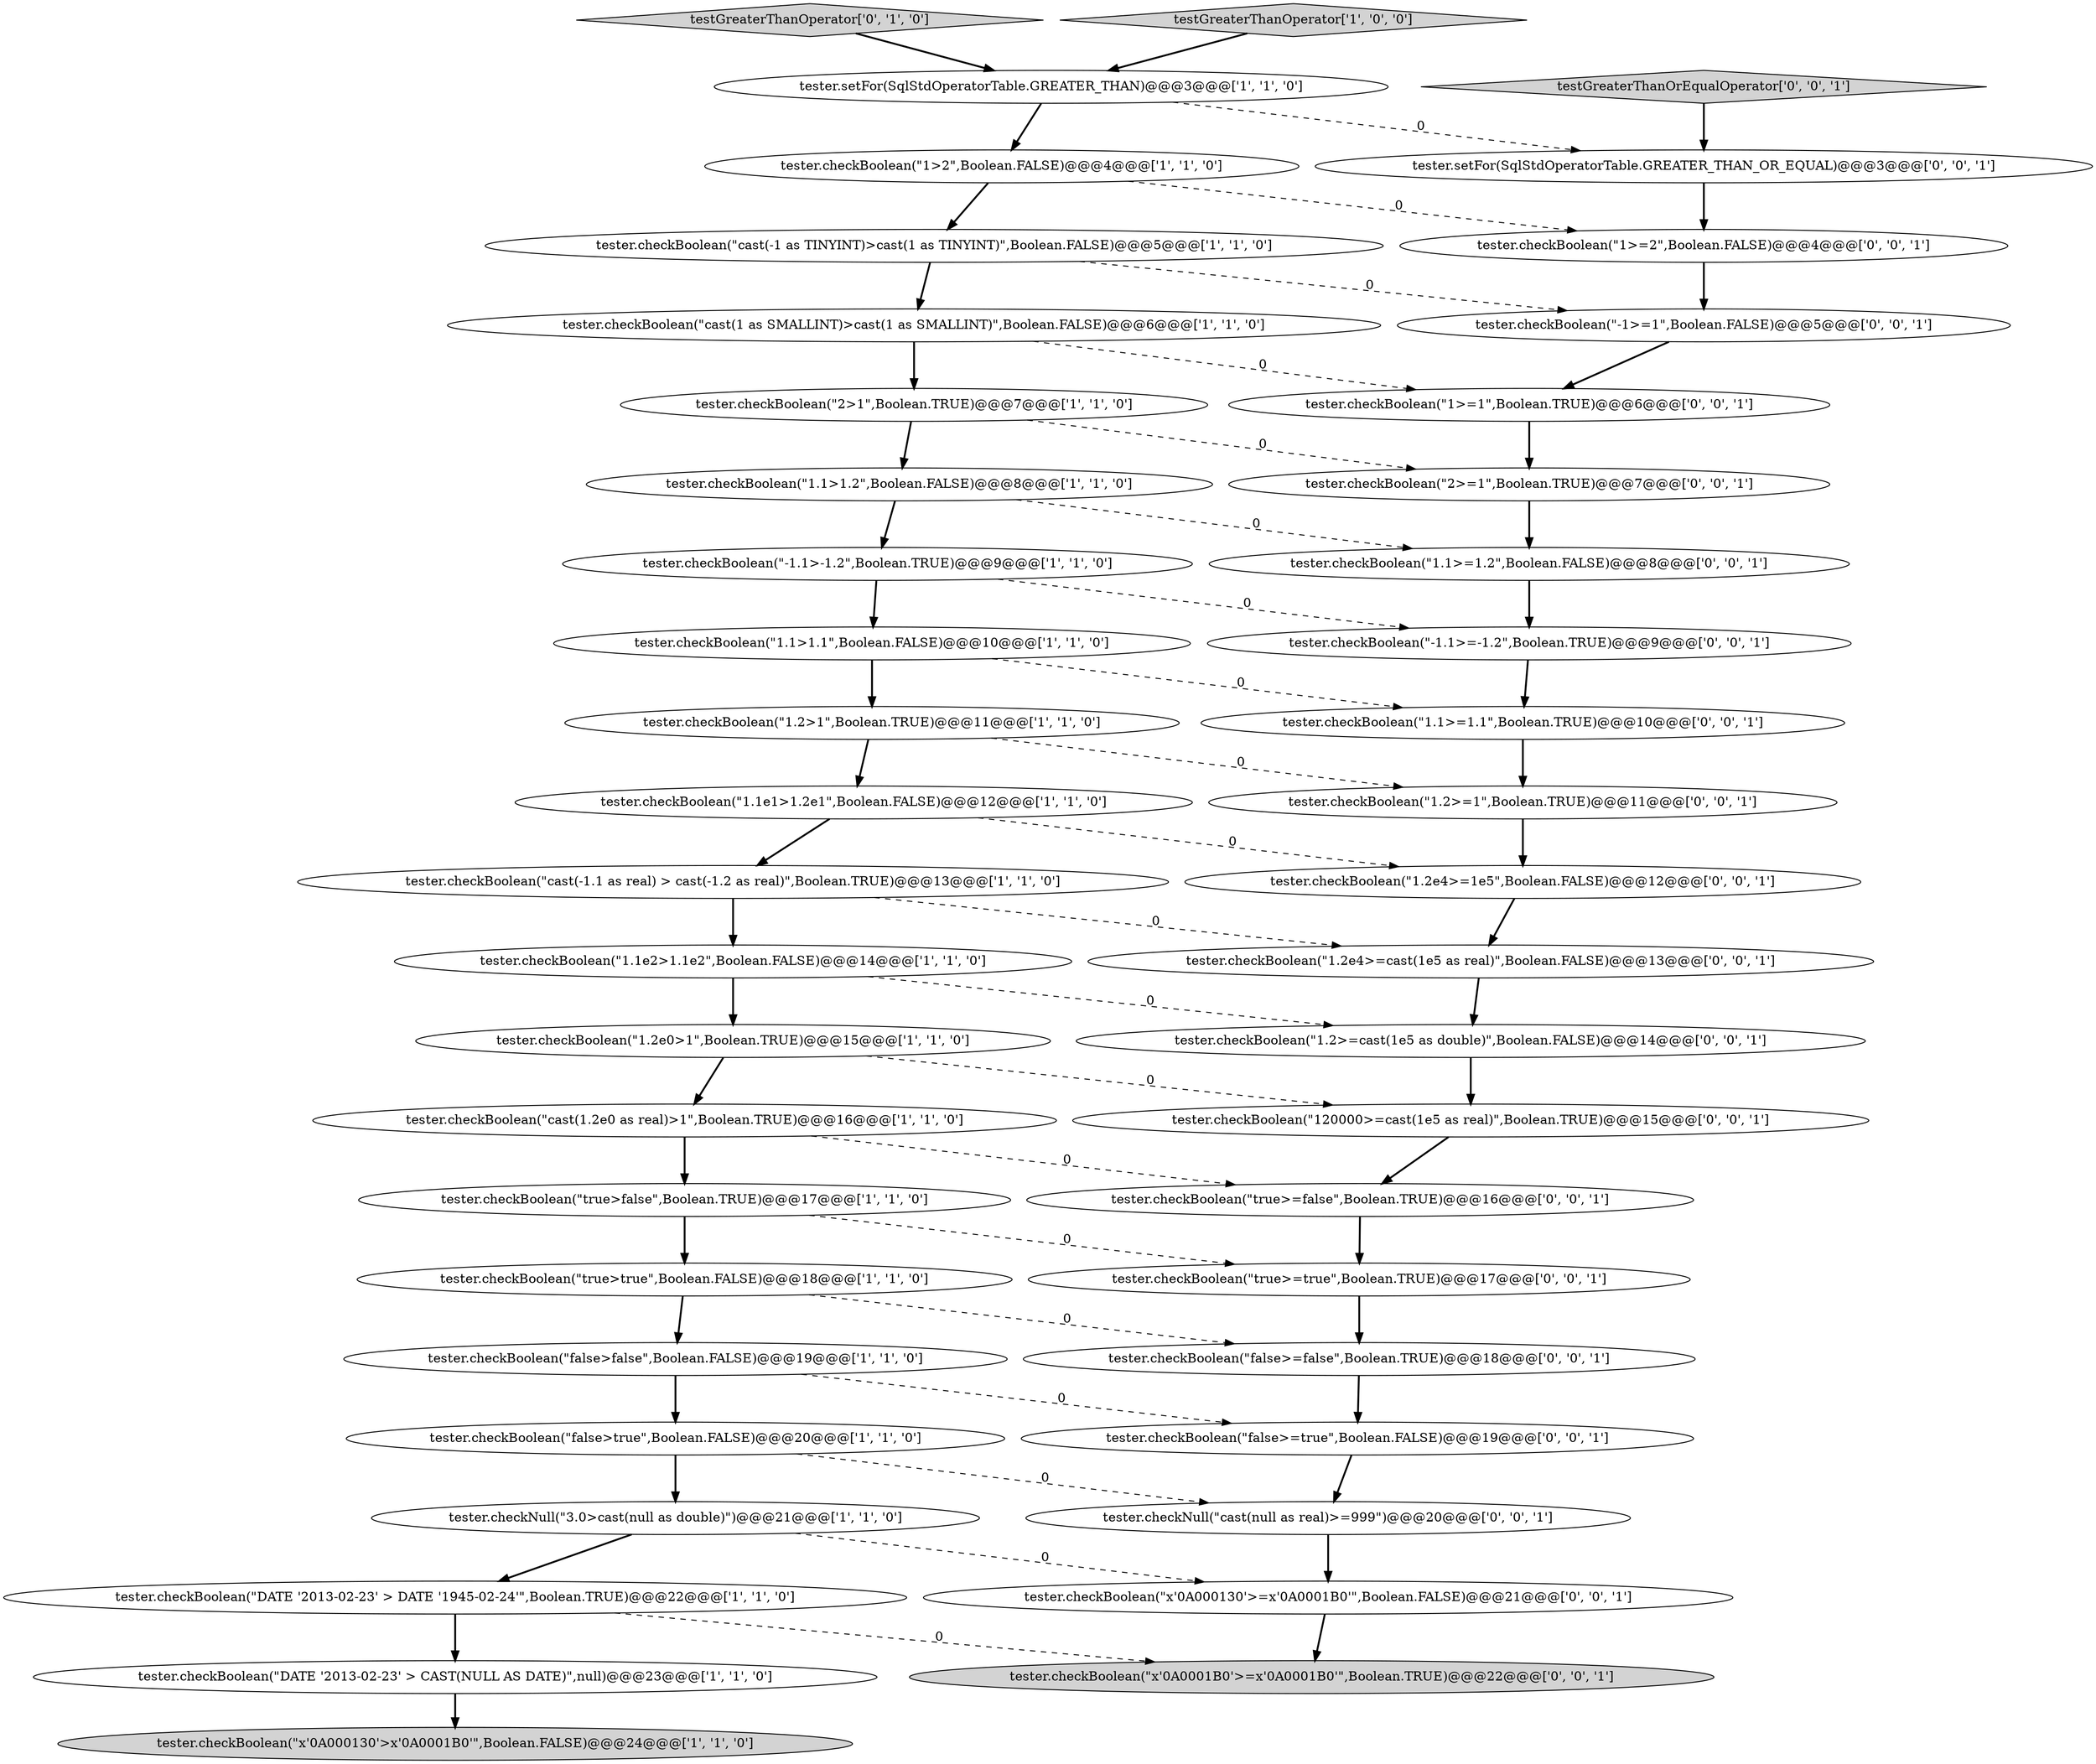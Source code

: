 digraph {
7 [style = filled, label = "tester.checkBoolean(\"cast(-1.1 as real) > cast(-1.2 as real)\",Boolean.TRUE)@@@13@@@['1', '1', '0']", fillcolor = white, shape = ellipse image = "AAA0AAABBB1BBB"];
21 [style = filled, label = "tester.checkBoolean(\"true>true\",Boolean.FALSE)@@@18@@@['1', '1', '0']", fillcolor = white, shape = ellipse image = "AAA0AAABBB1BBB"];
33 [style = filled, label = "tester.checkBoolean(\"true>=false\",Boolean.TRUE)@@@16@@@['0', '0', '1']", fillcolor = white, shape = ellipse image = "AAA0AAABBB3BBB"];
8 [style = filled, label = "tester.setFor(SqlStdOperatorTable.GREATER_THAN)@@@3@@@['1', '1', '0']", fillcolor = white, shape = ellipse image = "AAA0AAABBB1BBB"];
44 [style = filled, label = "tester.checkBoolean(\"1.1>=1.1\",Boolean.TRUE)@@@10@@@['0', '0', '1']", fillcolor = white, shape = ellipse image = "AAA0AAABBB3BBB"];
41 [style = filled, label = "tester.checkBoolean(\"1.2e4>=cast(1e5 as real)\",Boolean.FALSE)@@@13@@@['0', '0', '1']", fillcolor = white, shape = ellipse image = "AAA0AAABBB3BBB"];
3 [style = filled, label = "tester.checkBoolean(\"true>false\",Boolean.TRUE)@@@17@@@['1', '1', '0']", fillcolor = white, shape = ellipse image = "AAA0AAABBB1BBB"];
39 [style = filled, label = "tester.checkBoolean(\"true>=true\",Boolean.TRUE)@@@17@@@['0', '0', '1']", fillcolor = white, shape = ellipse image = "AAA0AAABBB3BBB"];
43 [style = filled, label = "tester.checkNull(\"cast(null as real)>=999\")@@@20@@@['0', '0', '1']", fillcolor = white, shape = ellipse image = "AAA0AAABBB3BBB"];
31 [style = filled, label = "tester.checkBoolean(\"120000>=cast(1e5 as real)\",Boolean.TRUE)@@@15@@@['0', '0', '1']", fillcolor = white, shape = ellipse image = "AAA0AAABBB3BBB"];
17 [style = filled, label = "tester.checkBoolean(\"1>2\",Boolean.FALSE)@@@4@@@['1', '1', '0']", fillcolor = white, shape = ellipse image = "AAA0AAABBB1BBB"];
16 [style = filled, label = "tester.checkBoolean(\"cast(-1 as TINYINT)>cast(1 as TINYINT)\",Boolean.FALSE)@@@5@@@['1', '1', '0']", fillcolor = white, shape = ellipse image = "AAA0AAABBB1BBB"];
23 [style = filled, label = "testGreaterThanOperator['0', '1', '0']", fillcolor = lightgray, shape = diamond image = "AAA0AAABBB2BBB"];
13 [style = filled, label = "tester.checkBoolean(\"1.1e2>1.1e2\",Boolean.FALSE)@@@14@@@['1', '1', '0']", fillcolor = white, shape = ellipse image = "AAA0AAABBB1BBB"];
26 [style = filled, label = "tester.checkBoolean(\"1.2e4>=1e5\",Boolean.FALSE)@@@12@@@['0', '0', '1']", fillcolor = white, shape = ellipse image = "AAA0AAABBB3BBB"];
12 [style = filled, label = "tester.checkBoolean(\"1.2>1\",Boolean.TRUE)@@@11@@@['1', '1', '0']", fillcolor = white, shape = ellipse image = "AAA0AAABBB1BBB"];
10 [style = filled, label = "tester.checkBoolean(\"DATE '2013-02-23' > CAST(NULL AS DATE)\",null)@@@23@@@['1', '1', '0']", fillcolor = white, shape = ellipse image = "AAA0AAABBB1BBB"];
14 [style = filled, label = "tester.checkBoolean(\"1.1>1.2\",Boolean.FALSE)@@@8@@@['1', '1', '0']", fillcolor = white, shape = ellipse image = "AAA0AAABBB1BBB"];
40 [style = filled, label = "tester.setFor(SqlStdOperatorTable.GREATER_THAN_OR_EQUAL)@@@3@@@['0', '0', '1']", fillcolor = white, shape = ellipse image = "AAA0AAABBB3BBB"];
27 [style = filled, label = "testGreaterThanOrEqualOperator['0', '0', '1']", fillcolor = lightgray, shape = diamond image = "AAA0AAABBB3BBB"];
0 [style = filled, label = "tester.checkBoolean(\"-1.1>-1.2\",Boolean.TRUE)@@@9@@@['1', '1', '0']", fillcolor = white, shape = ellipse image = "AAA0AAABBB1BBB"];
22 [style = filled, label = "testGreaterThanOperator['1', '0', '0']", fillcolor = lightgray, shape = diamond image = "AAA0AAABBB1BBB"];
1 [style = filled, label = "tester.checkBoolean(\"1.1e1>1.2e1\",Boolean.FALSE)@@@12@@@['1', '1', '0']", fillcolor = white, shape = ellipse image = "AAA0AAABBB1BBB"];
38 [style = filled, label = "tester.checkBoolean(\"-1.1>=-1.2\",Boolean.TRUE)@@@9@@@['0', '0', '1']", fillcolor = white, shape = ellipse image = "AAA0AAABBB3BBB"];
11 [style = filled, label = "tester.checkBoolean(\"false>true\",Boolean.FALSE)@@@20@@@['1', '1', '0']", fillcolor = white, shape = ellipse image = "AAA0AAABBB1BBB"];
24 [style = filled, label = "tester.checkBoolean(\"x'0A0001B0'>=x'0A0001B0'\",Boolean.TRUE)@@@22@@@['0', '0', '1']", fillcolor = lightgray, shape = ellipse image = "AAA0AAABBB3BBB"];
20 [style = filled, label = "tester.checkBoolean(\"false>false\",Boolean.FALSE)@@@19@@@['1', '1', '0']", fillcolor = white, shape = ellipse image = "AAA0AAABBB1BBB"];
28 [style = filled, label = "tester.checkBoolean(\"1>=1\",Boolean.TRUE)@@@6@@@['0', '0', '1']", fillcolor = white, shape = ellipse image = "AAA0AAABBB3BBB"];
36 [style = filled, label = "tester.checkBoolean(\"1.2>=cast(1e5 as double)\",Boolean.FALSE)@@@14@@@['0', '0', '1']", fillcolor = white, shape = ellipse image = "AAA0AAABBB3BBB"];
42 [style = filled, label = "tester.checkBoolean(\"1.2>=1\",Boolean.TRUE)@@@11@@@['0', '0', '1']", fillcolor = white, shape = ellipse image = "AAA0AAABBB3BBB"];
25 [style = filled, label = "tester.checkBoolean(\"-1>=1\",Boolean.FALSE)@@@5@@@['0', '0', '1']", fillcolor = white, shape = ellipse image = "AAA0AAABBB3BBB"];
19 [style = filled, label = "tester.checkBoolean(\"cast(1 as SMALLINT)>cast(1 as SMALLINT)\",Boolean.FALSE)@@@6@@@['1', '1', '0']", fillcolor = white, shape = ellipse image = "AAA0AAABBB1BBB"];
30 [style = filled, label = "tester.checkBoolean(\"x'0A000130'>=x'0A0001B0'\",Boolean.FALSE)@@@21@@@['0', '0', '1']", fillcolor = white, shape = ellipse image = "AAA0AAABBB3BBB"];
34 [style = filled, label = "tester.checkBoolean(\"1.1>=1.2\",Boolean.FALSE)@@@8@@@['0', '0', '1']", fillcolor = white, shape = ellipse image = "AAA0AAABBB3BBB"];
18 [style = filled, label = "tester.checkBoolean(\"x'0A000130'>x'0A0001B0'\",Boolean.FALSE)@@@24@@@['1', '1', '0']", fillcolor = lightgray, shape = ellipse image = "AAA0AAABBB1BBB"];
9 [style = filled, label = "tester.checkBoolean(\"DATE '2013-02-23' > DATE '1945-02-24'\",Boolean.TRUE)@@@22@@@['1', '1', '0']", fillcolor = white, shape = ellipse image = "AAA0AAABBB1BBB"];
35 [style = filled, label = "tester.checkBoolean(\"false>=false\",Boolean.TRUE)@@@18@@@['0', '0', '1']", fillcolor = white, shape = ellipse image = "AAA0AAABBB3BBB"];
6 [style = filled, label = "tester.checkNull(\"3.0>cast(null as double)\")@@@21@@@['1', '1', '0']", fillcolor = white, shape = ellipse image = "AAA0AAABBB1BBB"];
4 [style = filled, label = "tester.checkBoolean(\"1.2e0>1\",Boolean.TRUE)@@@15@@@['1', '1', '0']", fillcolor = white, shape = ellipse image = "AAA0AAABBB1BBB"];
5 [style = filled, label = "tester.checkBoolean(\"cast(1.2e0 as real)>1\",Boolean.TRUE)@@@16@@@['1', '1', '0']", fillcolor = white, shape = ellipse image = "AAA0AAABBB1BBB"];
29 [style = filled, label = "tester.checkBoolean(\"false>=true\",Boolean.FALSE)@@@19@@@['0', '0', '1']", fillcolor = white, shape = ellipse image = "AAA0AAABBB3BBB"];
37 [style = filled, label = "tester.checkBoolean(\"2>=1\",Boolean.TRUE)@@@7@@@['0', '0', '1']", fillcolor = white, shape = ellipse image = "AAA0AAABBB3BBB"];
32 [style = filled, label = "tester.checkBoolean(\"1>=2\",Boolean.FALSE)@@@4@@@['0', '0', '1']", fillcolor = white, shape = ellipse image = "AAA0AAABBB3BBB"];
2 [style = filled, label = "tester.checkBoolean(\"2>1\",Boolean.TRUE)@@@7@@@['1', '1', '0']", fillcolor = white, shape = ellipse image = "AAA0AAABBB1BBB"];
15 [style = filled, label = "tester.checkBoolean(\"1.1>1.1\",Boolean.FALSE)@@@10@@@['1', '1', '0']", fillcolor = white, shape = ellipse image = "AAA0AAABBB1BBB"];
7->13 [style = bold, label=""];
5->3 [style = bold, label=""];
10->18 [style = bold, label=""];
44->42 [style = bold, label=""];
42->26 [style = bold, label=""];
30->24 [style = bold, label=""];
25->28 [style = bold, label=""];
28->37 [style = bold, label=""];
8->40 [style = dashed, label="0"];
35->29 [style = bold, label=""];
13->36 [style = dashed, label="0"];
38->44 [style = bold, label=""];
14->34 [style = dashed, label="0"];
9->24 [style = dashed, label="0"];
1->26 [style = dashed, label="0"];
16->25 [style = dashed, label="0"];
3->39 [style = dashed, label="0"];
11->6 [style = bold, label=""];
36->31 [style = bold, label=""];
4->31 [style = dashed, label="0"];
17->32 [style = dashed, label="0"];
15->44 [style = dashed, label="0"];
19->2 [style = bold, label=""];
9->10 [style = bold, label=""];
23->8 [style = bold, label=""];
16->19 [style = bold, label=""];
12->1 [style = bold, label=""];
0->38 [style = dashed, label="0"];
1->7 [style = bold, label=""];
0->15 [style = bold, label=""];
43->30 [style = bold, label=""];
20->29 [style = dashed, label="0"];
22->8 [style = bold, label=""];
8->17 [style = bold, label=""];
26->41 [style = bold, label=""];
41->36 [style = bold, label=""];
12->42 [style = dashed, label="0"];
21->20 [style = bold, label=""];
33->39 [style = bold, label=""];
14->0 [style = bold, label=""];
37->34 [style = bold, label=""];
31->33 [style = bold, label=""];
39->35 [style = bold, label=""];
2->14 [style = bold, label=""];
2->37 [style = dashed, label="0"];
32->25 [style = bold, label=""];
5->33 [style = dashed, label="0"];
40->32 [style = bold, label=""];
29->43 [style = bold, label=""];
3->21 [style = bold, label=""];
7->41 [style = dashed, label="0"];
15->12 [style = bold, label=""];
27->40 [style = bold, label=""];
11->43 [style = dashed, label="0"];
21->35 [style = dashed, label="0"];
34->38 [style = bold, label=""];
6->30 [style = dashed, label="0"];
6->9 [style = bold, label=""];
4->5 [style = bold, label=""];
19->28 [style = dashed, label="0"];
17->16 [style = bold, label=""];
20->11 [style = bold, label=""];
13->4 [style = bold, label=""];
}
